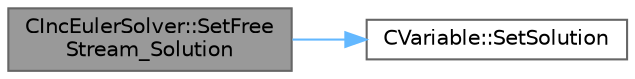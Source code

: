 digraph "CIncEulerSolver::SetFreeStream_Solution"
{
 // LATEX_PDF_SIZE
  bgcolor="transparent";
  edge [fontname=Helvetica,fontsize=10,labelfontname=Helvetica,labelfontsize=10];
  node [fontname=Helvetica,fontsize=10,shape=box,height=0.2,width=0.4];
  rankdir="LR";
  Node1 [id="Node000001",label="CIncEulerSolver::SetFree\lStream_Solution",height=0.2,width=0.4,color="gray40", fillcolor="grey60", style="filled", fontcolor="black",tooltip="Set the solution using the Freestream values."];
  Node1 -> Node2 [id="edge1_Node000001_Node000002",color="steelblue1",style="solid",tooltip=" "];
  Node2 [id="Node000002",label="CVariable::SetSolution",height=0.2,width=0.4,color="grey40", fillcolor="white", style="filled",URL="$classCVariable.html#a22fbbd7bc6491672843000644a05c6a5",tooltip="Set the value of the solution, all variables."];
}
